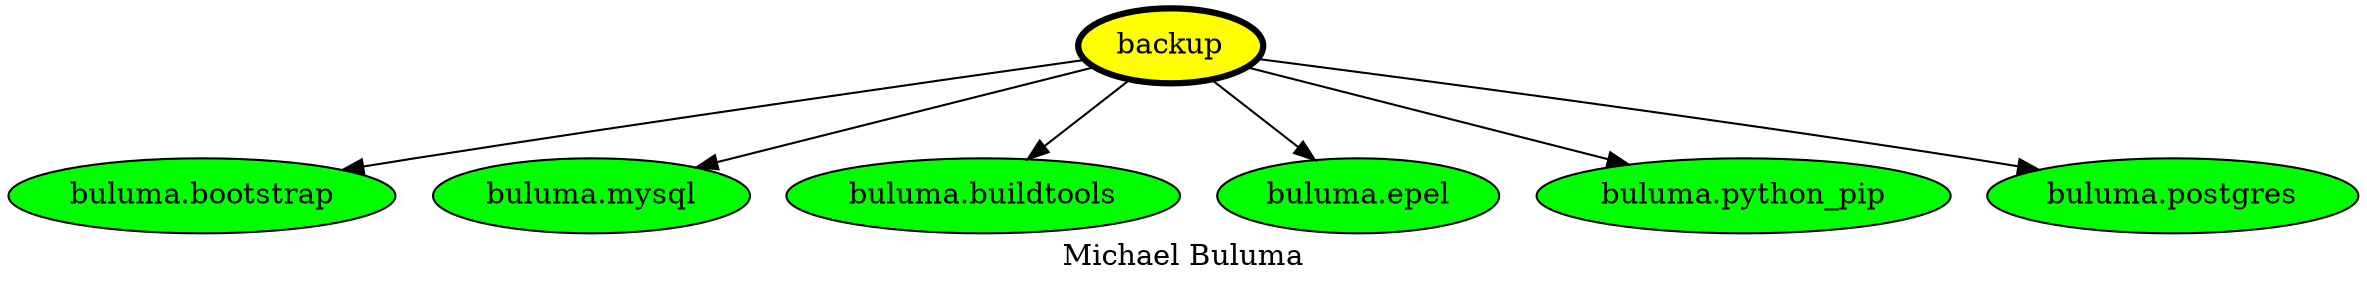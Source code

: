 digraph PhiloDilemma {
  label = "Michael Buluma" ;
  overlap=false
  {
    "backup" [fillcolor=yellow style=filled penwidth=3]
    "buluma.bootstrap" [fillcolor=green style=filled]
    "buluma.mysql" [fillcolor=green style=filled]
    "buluma.buildtools" [fillcolor=green style=filled]
    "buluma.epel" [fillcolor=green style=filled]
    "buluma.python_pip" [fillcolor=green style=filled]
    "buluma.postgres" [fillcolor=green style=filled]
  }
  "backup" -> "buluma.bootstrap"
  "backup" -> "buluma.mysql"
  "backup" -> "buluma.buildtools"
  "backup" -> "buluma.epel"
  "backup" -> "buluma.python_pip"
  "backup" -> "buluma.postgres"
}
